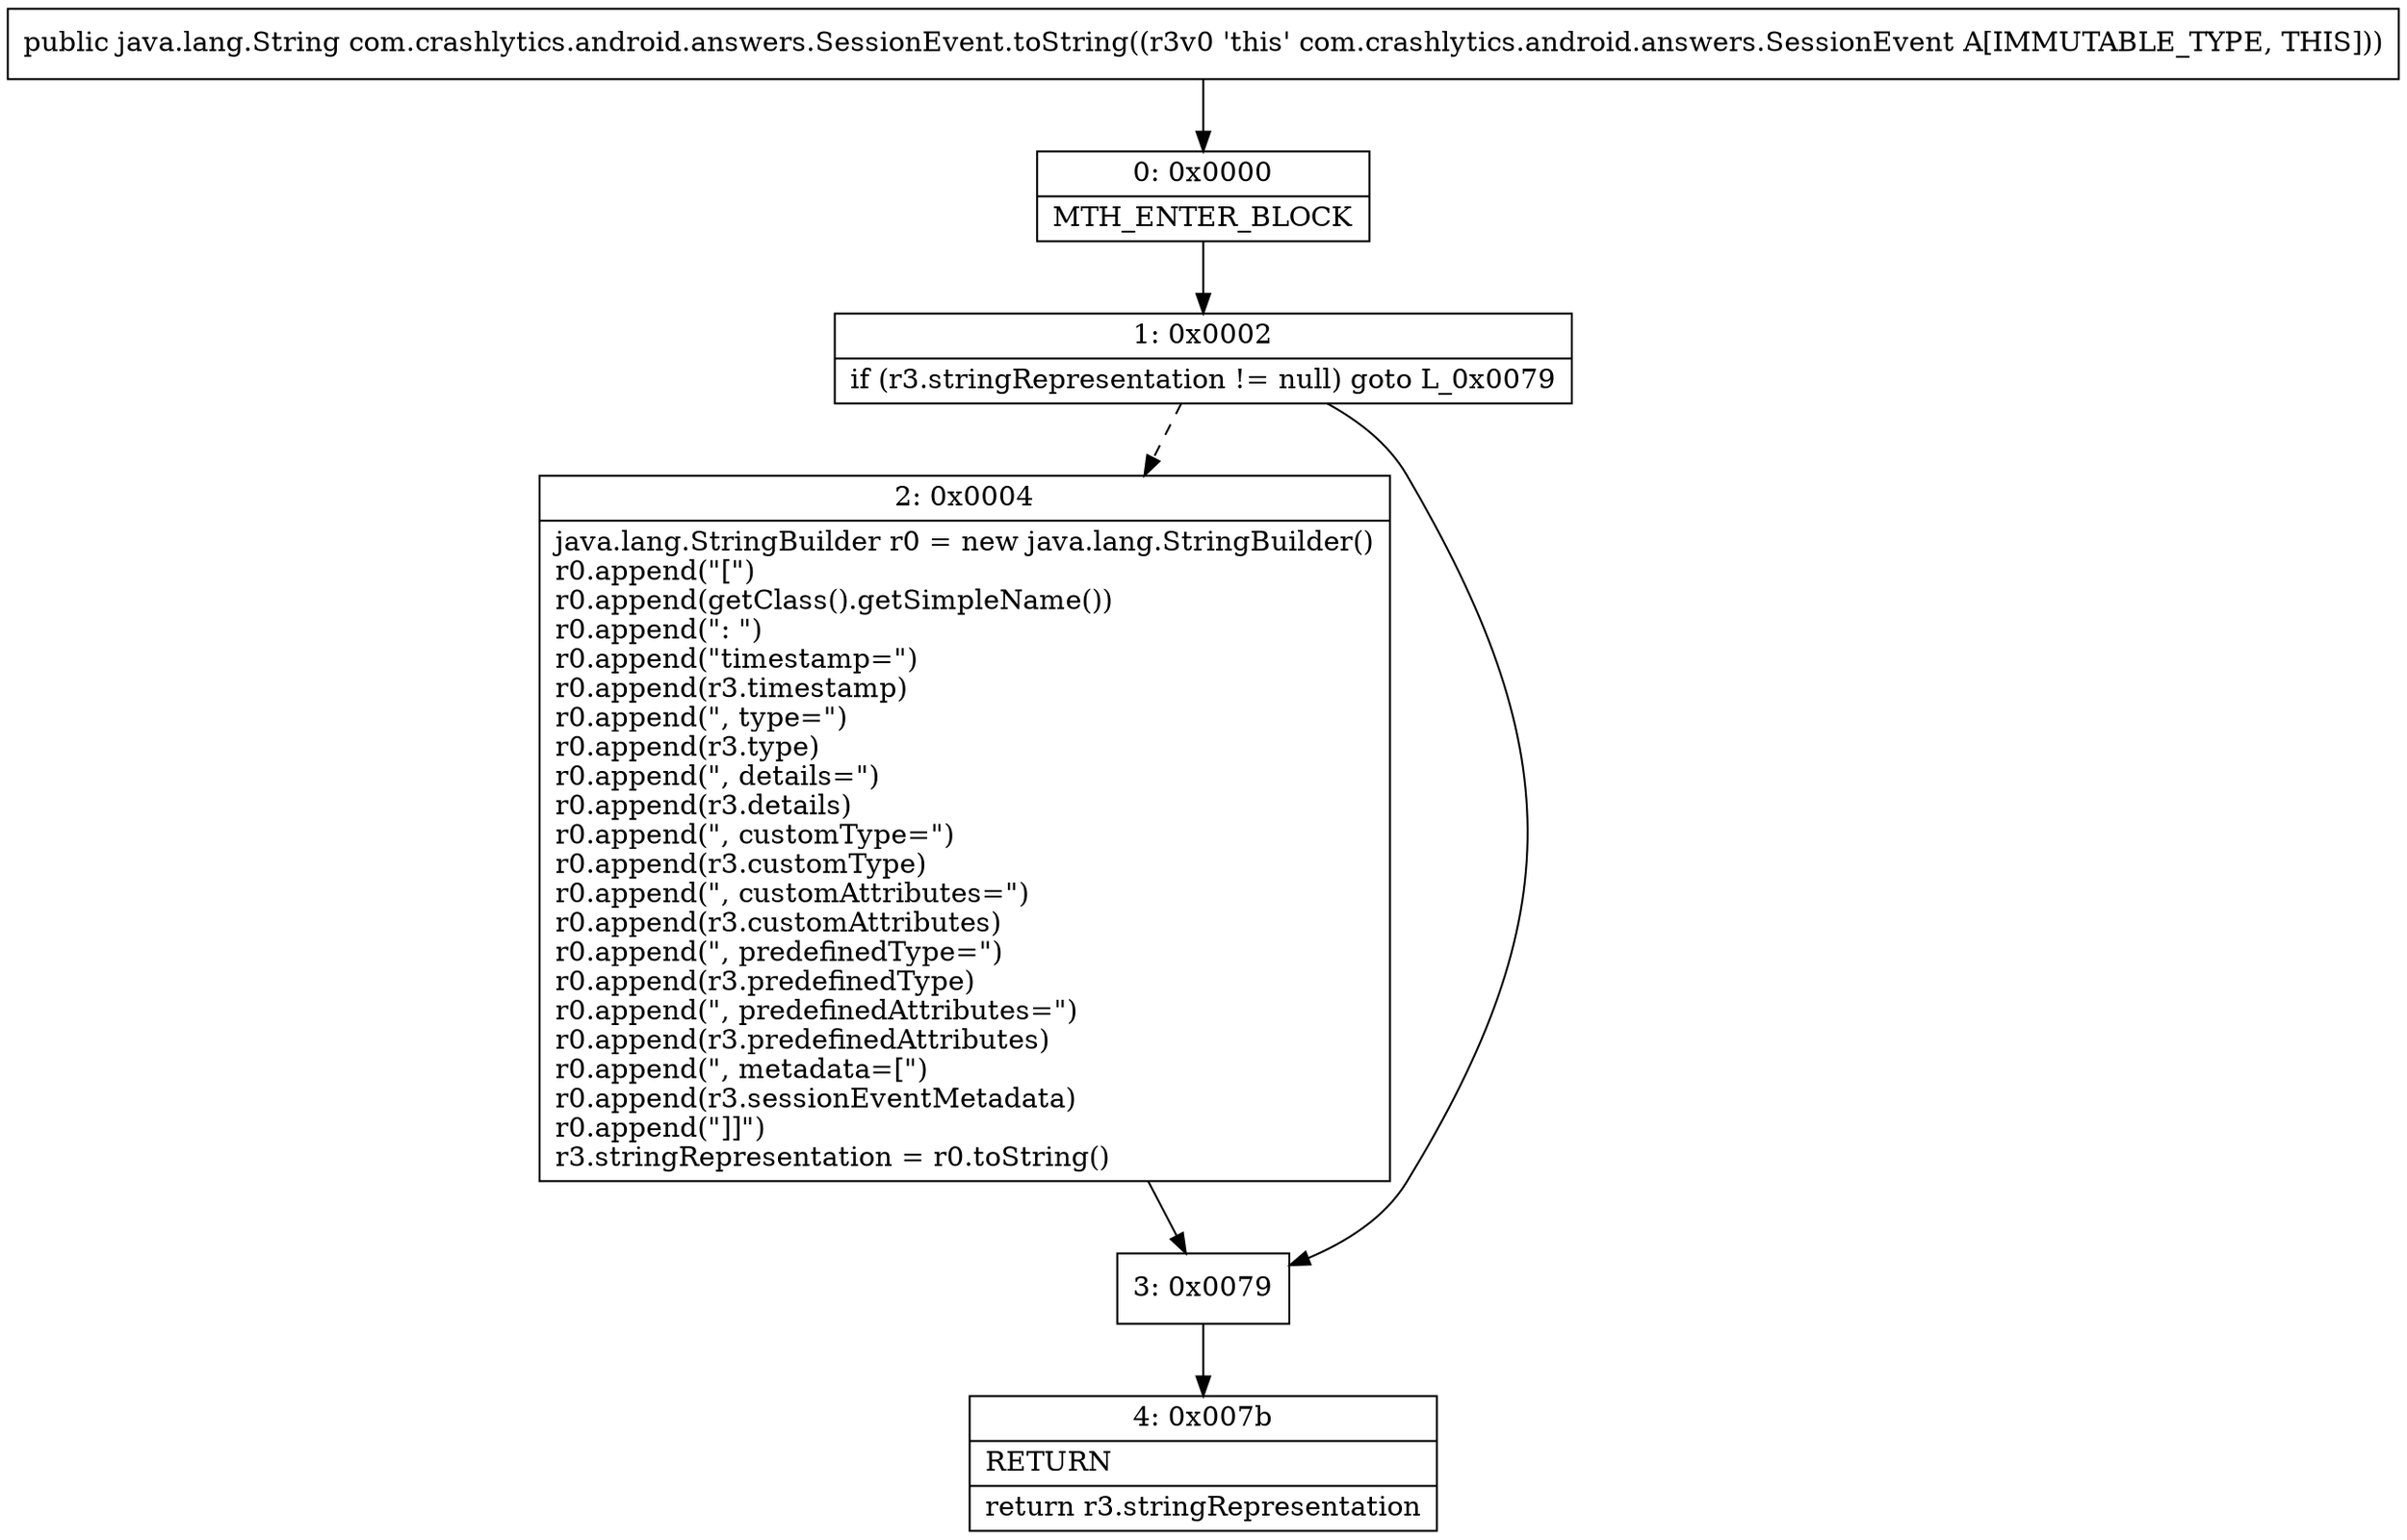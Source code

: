 digraph "CFG forcom.crashlytics.android.answers.SessionEvent.toString()Ljava\/lang\/String;" {
Node_0 [shape=record,label="{0\:\ 0x0000|MTH_ENTER_BLOCK\l}"];
Node_1 [shape=record,label="{1\:\ 0x0002|if (r3.stringRepresentation != null) goto L_0x0079\l}"];
Node_2 [shape=record,label="{2\:\ 0x0004|java.lang.StringBuilder r0 = new java.lang.StringBuilder()\lr0.append(\"[\")\lr0.append(getClass().getSimpleName())\lr0.append(\": \")\lr0.append(\"timestamp=\")\lr0.append(r3.timestamp)\lr0.append(\", type=\")\lr0.append(r3.type)\lr0.append(\", details=\")\lr0.append(r3.details)\lr0.append(\", customType=\")\lr0.append(r3.customType)\lr0.append(\", customAttributes=\")\lr0.append(r3.customAttributes)\lr0.append(\", predefinedType=\")\lr0.append(r3.predefinedType)\lr0.append(\", predefinedAttributes=\")\lr0.append(r3.predefinedAttributes)\lr0.append(\", metadata=[\")\lr0.append(r3.sessionEventMetadata)\lr0.append(\"]]\")\lr3.stringRepresentation = r0.toString()\l}"];
Node_3 [shape=record,label="{3\:\ 0x0079}"];
Node_4 [shape=record,label="{4\:\ 0x007b|RETURN\l|return r3.stringRepresentation\l}"];
MethodNode[shape=record,label="{public java.lang.String com.crashlytics.android.answers.SessionEvent.toString((r3v0 'this' com.crashlytics.android.answers.SessionEvent A[IMMUTABLE_TYPE, THIS])) }"];
MethodNode -> Node_0;
Node_0 -> Node_1;
Node_1 -> Node_2[style=dashed];
Node_1 -> Node_3;
Node_2 -> Node_3;
Node_3 -> Node_4;
}

